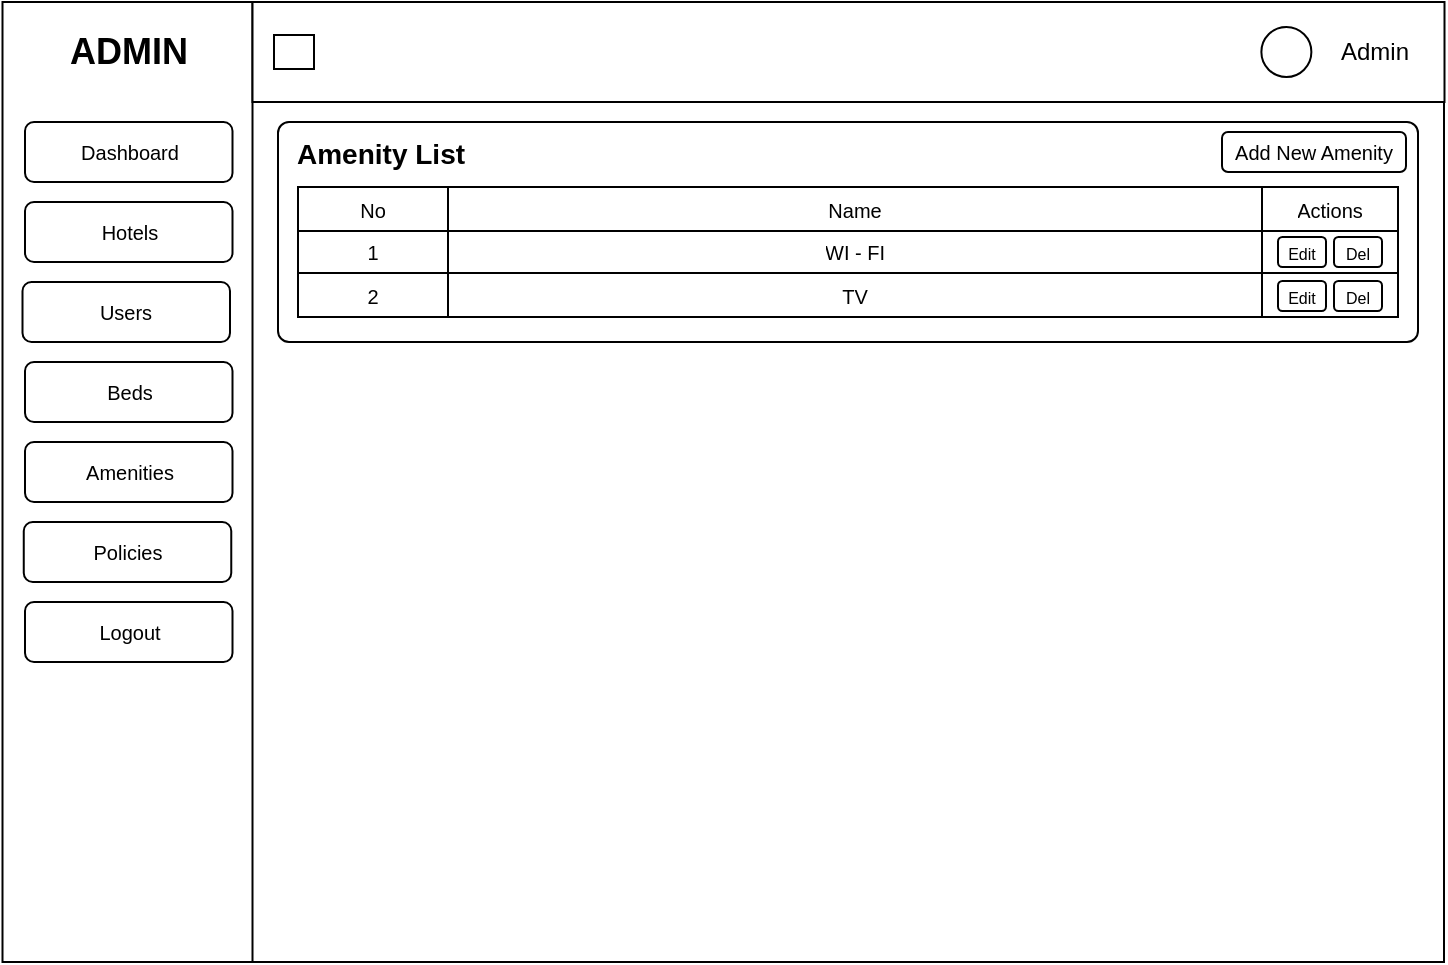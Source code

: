 <mxfile>
    <diagram id="FtikjtmRn4VbjADd2xvt" name="Page-1">
        <mxGraphModel dx="866" dy="453" grid="0" gridSize="10" guides="1" tooltips="1" connect="1" arrows="1" fold="1" page="1" pageScale="1" pageWidth="850" pageHeight="1100" math="0" shadow="0">
            <root>
                <mxCell id="0"/>
                <mxCell id="1" parent="0"/>
                <mxCell id="52" value="" style="rounded=0;whiteSpace=wrap;html=1;" vertex="1" parent="1">
                    <mxGeometry x="75" y="40" width="720" height="480" as="geometry"/>
                </mxCell>
                <mxCell id="53" value="" style="rounded=0;whiteSpace=wrap;html=1;" vertex="1" parent="1">
                    <mxGeometry x="74.25" y="40" width="125" height="480" as="geometry"/>
                </mxCell>
                <mxCell id="54" value="" style="rounded=0;whiteSpace=wrap;html=1;" vertex="1" parent="1">
                    <mxGeometry x="199.25" y="40" width="596" height="50" as="geometry"/>
                </mxCell>
                <mxCell id="55" value="ADMIN" style="text;html=1;align=center;verticalAlign=middle;whiteSpace=wrap;rounded=0;fontSize=18;fontStyle=1" vertex="1" parent="1">
                    <mxGeometry x="85.5" y="50" width="102.5" height="30" as="geometry"/>
                </mxCell>
                <mxCell id="56" value="" style="group" vertex="1" connectable="0" parent="1">
                    <mxGeometry x="658" y="50" width="132" height="30" as="geometry"/>
                </mxCell>
                <mxCell id="57" value="" style="ellipse;whiteSpace=wrap;html=1;aspect=fixed;" vertex="1" parent="56">
                    <mxGeometry x="45.692" y="2.5" width="25" height="25" as="geometry"/>
                </mxCell>
                <mxCell id="58" value="Admin" style="text;html=1;align=center;verticalAlign=middle;resizable=0;points=[];autosize=1;strokeColor=none;fillColor=none;" vertex="1" parent="56">
                    <mxGeometry x="71.997" width="60" height="30" as="geometry"/>
                </mxCell>
                <mxCell id="59" value="" style="rounded=0;whiteSpace=wrap;html=1;" vertex="1" parent="1">
                    <mxGeometry x="210" y="56.5" width="20" height="17" as="geometry"/>
                </mxCell>
                <mxCell id="60" value="Dashboard" style="rounded=1;whiteSpace=wrap;html=1;fontSize=10;" vertex="1" parent="1">
                    <mxGeometry x="85.5" y="100" width="103.75" height="30" as="geometry"/>
                </mxCell>
                <mxCell id="61" value="&lt;font style=&quot;font-size: 10px;&quot;&gt;Hotels&lt;/font&gt;" style="rounded=1;whiteSpace=wrap;html=1;" vertex="1" parent="1">
                    <mxGeometry x="85.5" y="140" width="103.75" height="30" as="geometry"/>
                </mxCell>
                <mxCell id="62" value="&lt;font style=&quot;font-size: 10px;&quot;&gt;Users&lt;/font&gt;" style="rounded=1;whiteSpace=wrap;html=1;" vertex="1" parent="1">
                    <mxGeometry x="84.25" y="180" width="103.75" height="30" as="geometry"/>
                </mxCell>
                <mxCell id="63" value="&lt;font style=&quot;font-size: 10px;&quot;&gt;Amenities&lt;/font&gt;" style="rounded=1;whiteSpace=wrap;html=1;" vertex="1" parent="1">
                    <mxGeometry x="85.5" y="260" width="103.75" height="30" as="geometry"/>
                </mxCell>
                <mxCell id="64" value="&lt;font style=&quot;font-size: 10px;&quot;&gt;Beds&lt;/font&gt;" style="rounded=1;whiteSpace=wrap;html=1;" vertex="1" parent="1">
                    <mxGeometry x="85.5" y="220" width="103.75" height="30" as="geometry"/>
                </mxCell>
                <mxCell id="65" value="&lt;font style=&quot;font-size: 10px;&quot;&gt;Policies&lt;/font&gt;" style="rounded=1;whiteSpace=wrap;html=1;" vertex="1" parent="1">
                    <mxGeometry x="84.88" y="300" width="103.75" height="30" as="geometry"/>
                </mxCell>
                <mxCell id="66" value="&lt;font style=&quot;font-size: 10px;&quot;&gt;Logout&lt;/font&gt;" style="rounded=1;whiteSpace=wrap;html=1;" vertex="1" parent="1">
                    <mxGeometry x="85.5" y="340" width="103.75" height="30" as="geometry"/>
                </mxCell>
                <mxCell id="67" value="" style="rounded=1;whiteSpace=wrap;html=1;arcSize=5;" vertex="1" parent="1">
                    <mxGeometry x="212" y="100" width="570" height="110" as="geometry"/>
                </mxCell>
                <mxCell id="68" value="&lt;font style=&quot;font-size: 14px;&quot;&gt;&lt;b&gt;Amenity List&lt;/b&gt;&lt;/font&gt;" style="text;html=1;align=center;verticalAlign=middle;resizable=0;points=[];autosize=1;strokeColor=none;fillColor=none;" vertex="1" parent="1">
                    <mxGeometry x="212" y="101" width="102" height="29" as="geometry"/>
                </mxCell>
                <mxCell id="69" value="" style="shape=table;startSize=0;container=1;collapsible=0;childLayout=tableLayout;fontSize=10;" vertex="1" parent="1">
                    <mxGeometry x="222" y="132.5" width="550" height="65" as="geometry"/>
                </mxCell>
                <mxCell id="70" value="" style="shape=tableRow;horizontal=0;startSize=0;swimlaneHead=0;swimlaneBody=0;strokeColor=inherit;top=0;left=0;bottom=0;right=0;collapsible=0;dropTarget=0;fillColor=none;points=[[0,0.5],[1,0.5]];portConstraint=eastwest;fontSize=10;" vertex="1" parent="69">
                    <mxGeometry width="550" height="22" as="geometry"/>
                </mxCell>
                <mxCell id="71" value="No" style="shape=partialRectangle;html=1;whiteSpace=wrap;connectable=0;strokeColor=inherit;overflow=hidden;fillColor=none;top=0;left=0;bottom=0;right=0;pointerEvents=1;fontSize=10;" vertex="1" parent="70">
                    <mxGeometry width="75" height="22" as="geometry">
                        <mxRectangle width="75" height="22" as="alternateBounds"/>
                    </mxGeometry>
                </mxCell>
                <mxCell id="72" value="Name" style="shape=partialRectangle;html=1;whiteSpace=wrap;connectable=0;strokeColor=inherit;overflow=hidden;fillColor=none;top=0;left=0;bottom=0;right=0;pointerEvents=1;fontSize=10;" vertex="1" parent="70">
                    <mxGeometry x="75" width="407" height="22" as="geometry">
                        <mxRectangle width="407" height="22" as="alternateBounds"/>
                    </mxGeometry>
                </mxCell>
                <mxCell id="73" value="Actions" style="shape=partialRectangle;html=1;whiteSpace=wrap;connectable=0;strokeColor=inherit;overflow=hidden;fillColor=none;top=0;left=0;bottom=0;right=0;pointerEvents=1;fontSize=10;" vertex="1" parent="70">
                    <mxGeometry x="482" width="68" height="22" as="geometry">
                        <mxRectangle width="68" height="22" as="alternateBounds"/>
                    </mxGeometry>
                </mxCell>
                <mxCell id="74" value="" style="shape=tableRow;horizontal=0;startSize=0;swimlaneHead=0;swimlaneBody=0;strokeColor=inherit;top=0;left=0;bottom=0;right=0;collapsible=0;dropTarget=0;fillColor=none;points=[[0,0.5],[1,0.5]];portConstraint=eastwest;fontSize=10;" vertex="1" parent="69">
                    <mxGeometry y="22" width="550" height="21" as="geometry"/>
                </mxCell>
                <mxCell id="75" value="1" style="shape=partialRectangle;html=1;whiteSpace=wrap;connectable=0;strokeColor=inherit;overflow=hidden;fillColor=none;top=0;left=0;bottom=0;right=0;pointerEvents=1;fontSize=10;" vertex="1" parent="74">
                    <mxGeometry width="75" height="21" as="geometry">
                        <mxRectangle width="75" height="21" as="alternateBounds"/>
                    </mxGeometry>
                </mxCell>
                <mxCell id="76" value="WI - FI" style="shape=partialRectangle;html=1;whiteSpace=wrap;connectable=0;strokeColor=inherit;overflow=hidden;fillColor=none;top=0;left=0;bottom=0;right=0;pointerEvents=1;fontSize=10;" vertex="1" parent="74">
                    <mxGeometry x="75" width="407" height="21" as="geometry">
                        <mxRectangle width="407" height="21" as="alternateBounds"/>
                    </mxGeometry>
                </mxCell>
                <mxCell id="77" value="" style="shape=partialRectangle;html=1;whiteSpace=wrap;connectable=0;strokeColor=inherit;overflow=hidden;fillColor=none;top=0;left=0;bottom=0;right=0;pointerEvents=1;fontSize=10;" vertex="1" parent="74">
                    <mxGeometry x="482" width="68" height="21" as="geometry">
                        <mxRectangle width="68" height="21" as="alternateBounds"/>
                    </mxGeometry>
                </mxCell>
                <mxCell id="78" value="" style="shape=tableRow;horizontal=0;startSize=0;swimlaneHead=0;swimlaneBody=0;strokeColor=inherit;top=0;left=0;bottom=0;right=0;collapsible=0;dropTarget=0;fillColor=none;points=[[0,0.5],[1,0.5]];portConstraint=eastwest;fontSize=10;" vertex="1" parent="69">
                    <mxGeometry y="43" width="550" height="22" as="geometry"/>
                </mxCell>
                <mxCell id="79" value="2" style="shape=partialRectangle;html=1;whiteSpace=wrap;connectable=0;strokeColor=inherit;overflow=hidden;fillColor=none;top=0;left=0;bottom=0;right=0;pointerEvents=1;fontSize=10;" vertex="1" parent="78">
                    <mxGeometry width="75" height="22" as="geometry">
                        <mxRectangle width="75" height="22" as="alternateBounds"/>
                    </mxGeometry>
                </mxCell>
                <mxCell id="80" value="&lt;span style=&quot;color: rgb(0, 0, 0);&quot;&gt;TV&lt;/span&gt;" style="shape=partialRectangle;html=1;whiteSpace=wrap;connectable=0;strokeColor=inherit;overflow=hidden;fillColor=none;top=0;left=0;bottom=0;right=0;pointerEvents=1;fontSize=10;" vertex="1" parent="78">
                    <mxGeometry x="75" width="407" height="22" as="geometry">
                        <mxRectangle width="407" height="22" as="alternateBounds"/>
                    </mxGeometry>
                </mxCell>
                <mxCell id="81" value="" style="shape=partialRectangle;html=1;whiteSpace=wrap;connectable=0;strokeColor=inherit;overflow=hidden;fillColor=none;top=0;left=0;bottom=0;right=0;pointerEvents=1;fontSize=10;" vertex="1" parent="78">
                    <mxGeometry x="482" width="68" height="22" as="geometry">
                        <mxRectangle width="68" height="22" as="alternateBounds"/>
                    </mxGeometry>
                </mxCell>
                <mxCell id="96" value="&lt;font style=&quot;font-size: 8px;&quot;&gt;Edit&lt;/font&gt;" style="rounded=1;whiteSpace=wrap;html=1;" vertex="1" parent="1">
                    <mxGeometry x="712" y="157.5" width="24" height="15" as="geometry"/>
                </mxCell>
                <mxCell id="97" value="&lt;font style=&quot;font-size: 8px;&quot;&gt;Del&lt;/font&gt;" style="rounded=1;whiteSpace=wrap;html=1;" vertex="1" parent="1">
                    <mxGeometry x="740" y="157.5" width="24" height="15" as="geometry"/>
                </mxCell>
                <mxCell id="98" value="" style="shape=partialRectangle;html=1;whiteSpace=wrap;connectable=0;strokeColor=inherit;overflow=hidden;fillColor=none;top=0;left=0;bottom=0;right=0;pointerEvents=1;fontSize=10;" vertex="1" parent="1">
                    <mxGeometry x="677" y="176.5" width="90" height="21" as="geometry">
                        <mxRectangle width="90" height="21" as="alternateBounds"/>
                    </mxGeometry>
                </mxCell>
                <mxCell id="100" value="&lt;font style=&quot;font-size: 8px;&quot;&gt;Edit&lt;/font&gt;" style="rounded=1;whiteSpace=wrap;html=1;" vertex="1" parent="1">
                    <mxGeometry x="712" y="179.5" width="24" height="15" as="geometry"/>
                </mxCell>
                <mxCell id="101" value="&lt;font style=&quot;font-size: 8px;&quot;&gt;Del&lt;/font&gt;" style="rounded=1;whiteSpace=wrap;html=1;" vertex="1" parent="1">
                    <mxGeometry x="740" y="179.5" width="24" height="15" as="geometry"/>
                </mxCell>
                <mxCell id="102" value="&lt;font&gt;Add New Amenity&lt;/font&gt;" style="rounded=1;whiteSpace=wrap;html=1;fontSize=10;" vertex="1" parent="1">
                    <mxGeometry x="684" y="105" width="92" height="20" as="geometry"/>
                </mxCell>
            </root>
        </mxGraphModel>
    </diagram>
</mxfile>